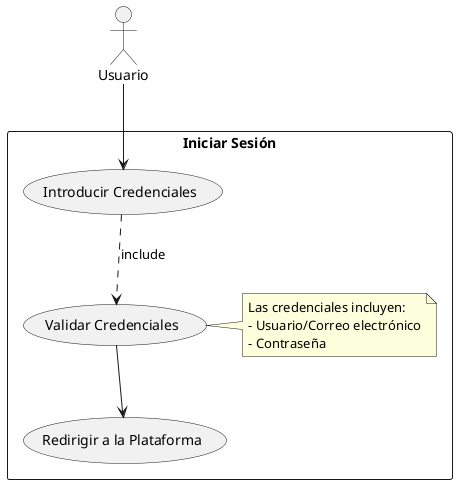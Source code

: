 @startuml
actor Usuario

rectangle "Iniciar Sesión" {
    Usuario --> (Introducir Credenciales)
    (Introducir Credenciales) ..> (Validar Credenciales) : «include»
    (Validar Credenciales) --> (Redirigir a la Plataforma)

    note right of (Validar Credenciales)
        Las credenciales incluyen:
        - Usuario/Correo electrónico
        - Contraseña
    end note
}
@enduml